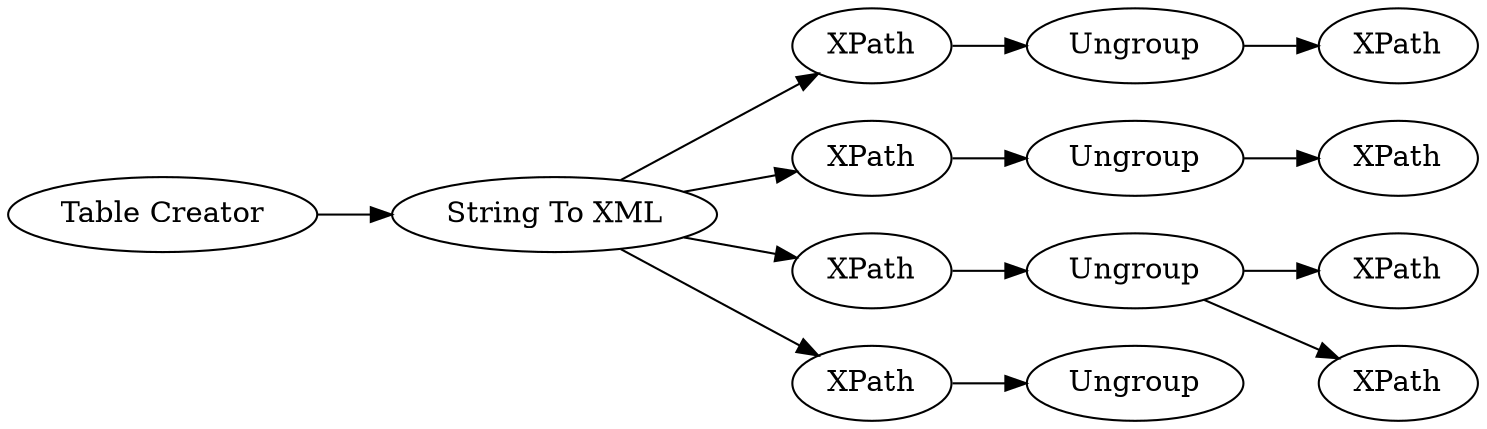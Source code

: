 digraph {
	548 -> 549
	539 -> 542
	542 -> 541
	520 -> 539
	544 -> 545
	519 -> 520
	520 -> 547
	543 -> 544
	550 -> 532
	544 -> 546
	520 -> 543
	547 -> 548
	520 -> 550
	539 [label=XPath]
	545 [label=XPath]
	520 [label="String To XML"]
	550 [label=XPath]
	543 [label=XPath]
	541 [label=XPath]
	547 [label=XPath]
	546 [label=XPath]
	548 [label=Ungroup]
	544 [label=Ungroup]
	549 [label=XPath]
	542 [label=Ungroup]
	532 [label=Ungroup]
	519 [label="Table Creator"]
	rankdir=LR
}
